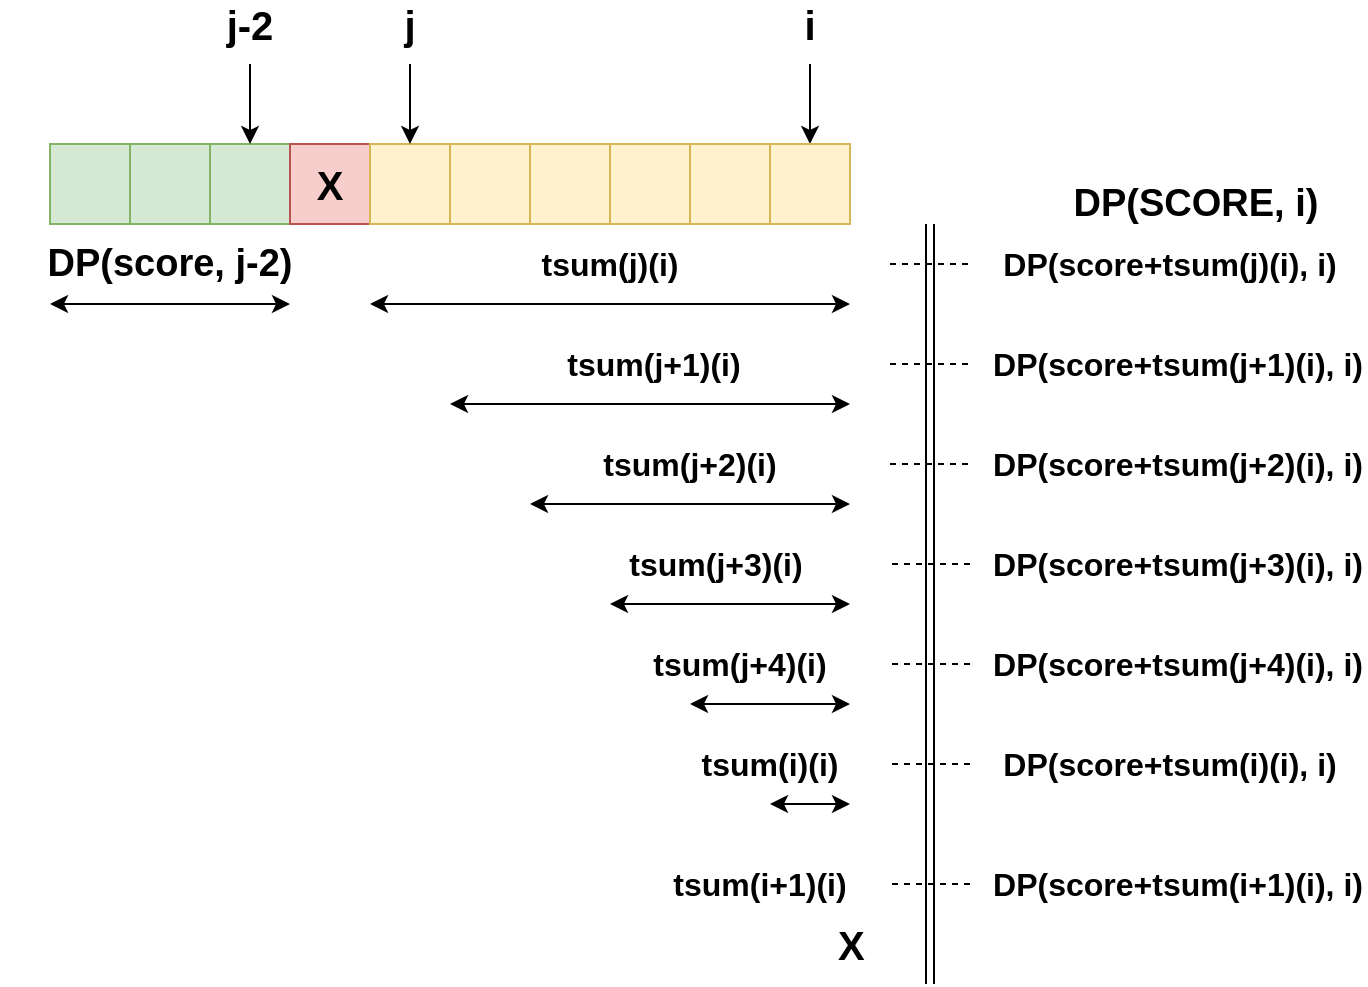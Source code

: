 <mxfile version="12.1.0" type="device" pages="1"><diagram id="YxknPb5GQoZZUOB21q4I" name="Page-1"><mxGraphModel dx="1038" dy="548" grid="0" gridSize="10" guides="1" tooltips="1" connect="1" arrows="1" fold="1" page="1" pageScale="1" pageWidth="827" pageHeight="1169" math="0" shadow="0"><root><mxCell id="0"/><mxCell id="1" parent="0"/><mxCell id="5gtVqgQPJF_KnCn7zzNV-2" value="" style="rounded=0;whiteSpace=wrap;html=1;fillColor=#d5e8d4;strokeColor=#82b366;" vertex="1" parent="1"><mxGeometry x="120" y="200" width="40" height="40" as="geometry"/></mxCell><mxCell id="5gtVqgQPJF_KnCn7zzNV-3" value="" style="rounded=0;whiteSpace=wrap;html=1;fillColor=#d5e8d4;strokeColor=#82b366;" vertex="1" parent="1"><mxGeometry x="160" y="200" width="40" height="40" as="geometry"/></mxCell><mxCell id="5gtVqgQPJF_KnCn7zzNV-4" value="&lt;b style=&quot;white-space: normal ; font-size: 20px&quot;&gt;X&lt;/b&gt;" style="rounded=0;whiteSpace=wrap;html=1;fillColor=#f8cecc;strokeColor=#b85450;" vertex="1" parent="1"><mxGeometry x="200" y="200" width="40" height="40" as="geometry"/></mxCell><mxCell id="5gtVqgQPJF_KnCn7zzNV-5" value="" style="rounded=0;whiteSpace=wrap;html=1;fillColor=#fff2cc;strokeColor=#d6b656;" vertex="1" parent="1"><mxGeometry x="240" y="200" width="40" height="40" as="geometry"/></mxCell><mxCell id="5gtVqgQPJF_KnCn7zzNV-6" value="" style="endArrow=classic;html=1;entryX=0.5;entryY=0;entryDx=0;entryDy=0;" edge="1" parent="1" target="5gtVqgQPJF_KnCn7zzNV-5"><mxGeometry width="50" height="50" relative="1" as="geometry"><mxPoint x="260" y="160" as="sourcePoint"/><mxPoint x="210" y="80" as="targetPoint"/></mxGeometry></mxCell><mxCell id="5gtVqgQPJF_KnCn7zzNV-7" value="&lt;b&gt;&lt;font style=&quot;font-size: 20px&quot;&gt;j&lt;/font&gt;&lt;/b&gt;" style="text;html=1;strokeColor=none;fillColor=none;align=center;verticalAlign=middle;whiteSpace=wrap;rounded=0;" vertex="1" parent="1"><mxGeometry x="240" y="130" width="40" height="20" as="geometry"/></mxCell><mxCell id="5gtVqgQPJF_KnCn7zzNV-8" value="" style="endArrow=classic;html=1;entryX=0.5;entryY=0;entryDx=0;entryDy=0;" edge="1" parent="1" target="5gtVqgQPJF_KnCn7zzNV-13"><mxGeometry width="50" height="50" relative="1" as="geometry"><mxPoint x="460" y="160" as="sourcePoint"/><mxPoint x="470" y="80" as="targetPoint"/></mxGeometry></mxCell><mxCell id="5gtVqgQPJF_KnCn7zzNV-9" value="" style="rounded=0;whiteSpace=wrap;html=1;fillColor=#fff2cc;strokeColor=#d6b656;" vertex="1" parent="1"><mxGeometry x="280" y="200" width="40" height="40" as="geometry"/></mxCell><mxCell id="5gtVqgQPJF_KnCn7zzNV-10" value="" style="rounded=0;whiteSpace=wrap;html=1;fillColor=#fff2cc;strokeColor=#d6b656;" vertex="1" parent="1"><mxGeometry x="320" y="200" width="40" height="40" as="geometry"/></mxCell><mxCell id="5gtVqgQPJF_KnCn7zzNV-11" value="" style="rounded=0;whiteSpace=wrap;html=1;fillColor=#fff2cc;strokeColor=#d6b656;" vertex="1" parent="1"><mxGeometry x="360" y="200" width="40" height="40" as="geometry"/></mxCell><mxCell id="5gtVqgQPJF_KnCn7zzNV-12" value="" style="rounded=0;whiteSpace=wrap;html=1;fillColor=#fff2cc;strokeColor=#d6b656;" vertex="1" parent="1"><mxGeometry x="400" y="200" width="40" height="40" as="geometry"/></mxCell><mxCell id="5gtVqgQPJF_KnCn7zzNV-13" value="" style="rounded=0;whiteSpace=wrap;html=1;fillColor=#fff2cc;strokeColor=#d6b656;" vertex="1" parent="1"><mxGeometry x="440" y="200" width="40" height="40" as="geometry"/></mxCell><mxCell id="5gtVqgQPJF_KnCn7zzNV-14" value="&lt;span style=&quot;font-size: 20px&quot;&gt;&lt;b&gt;i&lt;/b&gt;&lt;/span&gt;" style="text;html=1;strokeColor=none;fillColor=none;align=center;verticalAlign=middle;whiteSpace=wrap;rounded=0;" vertex="1" parent="1"><mxGeometry x="440" y="130" width="40" height="20" as="geometry"/></mxCell><mxCell id="5gtVqgQPJF_KnCn7zzNV-15" value="" style="endArrow=classic;startArrow=classic;html=1;" edge="1" parent="1"><mxGeometry width="50" height="50" relative="1" as="geometry"><mxPoint x="80" y="280" as="sourcePoint"/><mxPoint x="200" y="280" as="targetPoint"/></mxGeometry></mxCell><mxCell id="5gtVqgQPJF_KnCn7zzNV-17" value="" style="endArrow=classic;startArrow=classic;html=1;" edge="1" parent="1"><mxGeometry width="50" height="50" relative="1" as="geometry"><mxPoint x="240" y="280" as="sourcePoint"/><mxPoint x="480" y="280" as="targetPoint"/></mxGeometry></mxCell><mxCell id="5gtVqgQPJF_KnCn7zzNV-18" value="&lt;font style=&quot;font-size: 16px&quot;&gt;tsum(j)(i)&lt;/font&gt;" style="text;html=1;strokeColor=none;fillColor=none;align=center;verticalAlign=middle;whiteSpace=wrap;rounded=0;fontStyle=1" vertex="1" parent="1"><mxGeometry x="270" y="250" width="180" height="20" as="geometry"/></mxCell><mxCell id="5gtVqgQPJF_KnCn7zzNV-19" value="" style="endArrow=classic;startArrow=classic;html=1;" edge="1" parent="1"><mxGeometry width="50" height="50" relative="1" as="geometry"><mxPoint x="280" y="330" as="sourcePoint"/><mxPoint x="480" y="330" as="targetPoint"/></mxGeometry></mxCell><mxCell id="5gtVqgQPJF_KnCn7zzNV-20" value="&lt;font style=&quot;font-size: 16px&quot;&gt;tsum(j+1)(i)&lt;/font&gt;" style="text;html=1;strokeColor=none;fillColor=none;align=center;verticalAlign=middle;whiteSpace=wrap;rounded=0;fontStyle=1" vertex="1" parent="1"><mxGeometry x="292" y="300" width="180" height="20" as="geometry"/></mxCell><mxCell id="5gtVqgQPJF_KnCn7zzNV-21" value="" style="endArrow=classic;startArrow=classic;html=1;" edge="1" parent="1"><mxGeometry width="50" height="50" relative="1" as="geometry"><mxPoint x="320" y="380" as="sourcePoint"/><mxPoint x="480" y="380" as="targetPoint"/></mxGeometry></mxCell><mxCell id="5gtVqgQPJF_KnCn7zzNV-22" value="&lt;font style=&quot;font-size: 16px&quot;&gt;tsum(j+2)(i)&lt;/font&gt;" style="text;html=1;strokeColor=none;fillColor=none;align=center;verticalAlign=middle;whiteSpace=wrap;rounded=0;fontStyle=1" vertex="1" parent="1"><mxGeometry x="340" y="350" width="120" height="20" as="geometry"/></mxCell><mxCell id="5gtVqgQPJF_KnCn7zzNV-23" value="" style="endArrow=classic;startArrow=classic;html=1;" edge="1" parent="1"><mxGeometry width="50" height="50" relative="1" as="geometry"><mxPoint x="360" y="430" as="sourcePoint"/><mxPoint x="480" y="430" as="targetPoint"/></mxGeometry></mxCell><mxCell id="5gtVqgQPJF_KnCn7zzNV-24" value="&lt;font style=&quot;font-size: 16px&quot;&gt;tsum(j+3)(i)&lt;/font&gt;" style="text;html=1;strokeColor=none;fillColor=none;align=center;verticalAlign=middle;whiteSpace=wrap;rounded=0;fontStyle=1" vertex="1" parent="1"><mxGeometry x="358" y="400" width="110" height="20" as="geometry"/></mxCell><mxCell id="5gtVqgQPJF_KnCn7zzNV-26" value="" style="endArrow=classic;startArrow=classic;html=1;" edge="1" parent="1"><mxGeometry width="50" height="50" relative="1" as="geometry"><mxPoint x="400" y="480" as="sourcePoint"/><mxPoint x="480" y="480" as="targetPoint"/></mxGeometry></mxCell><mxCell id="5gtVqgQPJF_KnCn7zzNV-27" value="&lt;font style=&quot;font-size: 16px&quot;&gt;tsum(j+4)(i)&lt;/font&gt;" style="text;html=1;strokeColor=none;fillColor=none;align=center;verticalAlign=middle;whiteSpace=wrap;rounded=0;fontStyle=1" vertex="1" parent="1"><mxGeometry x="370" y="450" width="110" height="20" as="geometry"/></mxCell><mxCell id="5gtVqgQPJF_KnCn7zzNV-28" value="" style="endArrow=classic;startArrow=classic;html=1;" edge="1" parent="1"><mxGeometry width="50" height="50" relative="1" as="geometry"><mxPoint x="440" y="530" as="sourcePoint"/><mxPoint x="480" y="530" as="targetPoint"/></mxGeometry></mxCell><mxCell id="5gtVqgQPJF_KnCn7zzNV-29" value="&lt;font style=&quot;font-size: 16px&quot;&gt;tsum(i)(i)&lt;/font&gt;" style="text;html=1;strokeColor=none;fillColor=none;align=center;verticalAlign=middle;whiteSpace=wrap;rounded=0;fontStyle=1" vertex="1" parent="1"><mxGeometry x="400" y="500" width="80" height="20" as="geometry"/></mxCell><mxCell id="5gtVqgQPJF_KnCn7zzNV-30" value="" style="endArrow=classic;startArrow=classic;html=1;" edge="1" parent="1"><mxGeometry width="50" height="50" relative="1" as="geometry"><mxPoint x="480" y="580" as="sourcePoint"/><mxPoint x="480" y="580" as="targetPoint"/></mxGeometry></mxCell><mxCell id="5gtVqgQPJF_KnCn7zzNV-31" value="&lt;font style=&quot;font-size: 16px&quot;&gt;tsum(i+1)(i)&lt;/font&gt;" style="text;html=1;strokeColor=none;fillColor=none;align=center;verticalAlign=middle;whiteSpace=wrap;rounded=0;fontStyle=1" vertex="1" parent="1"><mxGeometry x="390" y="560" width="90" height="20" as="geometry"/></mxCell><mxCell id="5gtVqgQPJF_KnCn7zzNV-32" value="&lt;b&gt;&lt;font style=&quot;font-size: 20px&quot;&gt;X&lt;/font&gt;&lt;/b&gt;" style="text;html=1;" vertex="1" parent="1"><mxGeometry x="472" y="582" width="30" height="30" as="geometry"/></mxCell><mxCell id="5gtVqgQPJF_KnCn7zzNV-33" value="&lt;b&gt;&lt;font style=&quot;font-size: 19px&quot;&gt;DP(SCORE, i)&lt;/font&gt;&lt;/b&gt;" style="text;html=1;strokeColor=none;fillColor=none;align=center;verticalAlign=middle;whiteSpace=wrap;rounded=0;" vertex="1" parent="1"><mxGeometry x="588" y="220" width="130" height="20" as="geometry"/></mxCell><mxCell id="5gtVqgQPJF_KnCn7zzNV-34" value="&lt;b&gt;&lt;font style=&quot;font-size: 19px&quot;&gt;DP(score, j-2)&lt;/font&gt;&lt;/b&gt;" style="text;html=1;strokeColor=none;fillColor=none;align=center;verticalAlign=middle;whiteSpace=wrap;rounded=0;" vertex="1" parent="1"><mxGeometry x="55" y="250" width="170" height="20" as="geometry"/></mxCell><mxCell id="5gtVqgQPJF_KnCn7zzNV-35" value="&lt;span style=&quot;font-size: 16px&quot;&gt;DP(score+tsum(j)(i), i)&lt;/span&gt;" style="text;html=1;strokeColor=none;fillColor=none;align=center;verticalAlign=middle;whiteSpace=wrap;rounded=0;fontStyle=1" vertex="1" parent="1"><mxGeometry x="550" y="250" width="180" height="20" as="geometry"/></mxCell><mxCell id="5gtVqgQPJF_KnCn7zzNV-36" value="&lt;span style=&quot;font-size: 16px&quot;&gt;DP(score+tsum(j+1)(i), i)&lt;/span&gt;" style="text;html=1;strokeColor=none;fillColor=none;align=center;verticalAlign=middle;whiteSpace=wrap;rounded=0;fontStyle=1" vertex="1" parent="1"><mxGeometry x="550" y="300" width="188" height="20" as="geometry"/></mxCell><mxCell id="5gtVqgQPJF_KnCn7zzNV-37" value="&lt;span style=&quot;font-size: 16px&quot;&gt;DP(score+tsum(j+2)(i), i)&lt;/span&gt;" style="text;html=1;strokeColor=none;fillColor=none;align=center;verticalAlign=middle;whiteSpace=wrap;rounded=0;fontStyle=1" vertex="1" parent="1"><mxGeometry x="550" y="350" width="188" height="20" as="geometry"/></mxCell><mxCell id="5gtVqgQPJF_KnCn7zzNV-38" value="&lt;span style=&quot;font-size: 16px&quot;&gt;DP(score+tsum(j+3)(i), i)&lt;/span&gt;" style="text;html=1;strokeColor=none;fillColor=none;align=center;verticalAlign=middle;whiteSpace=wrap;rounded=0;fontStyle=1" vertex="1" parent="1"><mxGeometry x="550" y="400" width="188" height="20" as="geometry"/></mxCell><mxCell id="5gtVqgQPJF_KnCn7zzNV-39" value="&lt;span style=&quot;font-size: 16px&quot;&gt;DP(score+tsum(j+4)(i), i)&lt;/span&gt;" style="text;html=1;strokeColor=none;fillColor=none;align=center;verticalAlign=middle;whiteSpace=wrap;rounded=0;fontStyle=1" vertex="1" parent="1"><mxGeometry x="550" y="450" width="188" height="20" as="geometry"/></mxCell><mxCell id="5gtVqgQPJF_KnCn7zzNV-40" value="&lt;span style=&quot;font-size: 16px&quot;&gt;DP(score+tsum(i)(i), i)&lt;/span&gt;" style="text;html=1;strokeColor=none;fillColor=none;align=center;verticalAlign=middle;whiteSpace=wrap;rounded=0;fontStyle=1" vertex="1" parent="1"><mxGeometry x="550" y="500" width="180" height="20" as="geometry"/></mxCell><mxCell id="5gtVqgQPJF_KnCn7zzNV-41" value="&lt;span style=&quot;font-size: 16px&quot;&gt;DP(score+tsum(i+1)(i), i)&lt;/span&gt;" style="text;html=1;strokeColor=none;fillColor=none;align=center;verticalAlign=middle;whiteSpace=wrap;rounded=0;fontStyle=1" vertex="1" parent="1"><mxGeometry x="550" y="560" width="188" height="20" as="geometry"/></mxCell><mxCell id="5gtVqgQPJF_KnCn7zzNV-42" value="" style="endArrow=classic;html=1;entryX=0.5;entryY=0;entryDx=0;entryDy=0;" edge="1" parent="1"><mxGeometry width="50" height="50" relative="1" as="geometry"><mxPoint x="180" y="160" as="sourcePoint"/><mxPoint x="180" y="200" as="targetPoint"/></mxGeometry></mxCell><mxCell id="5gtVqgQPJF_KnCn7zzNV-43" value="&lt;b&gt;&lt;font style=&quot;font-size: 20px&quot;&gt;j-2&lt;/font&gt;&lt;/b&gt;" style="text;html=1;strokeColor=none;fillColor=none;align=center;verticalAlign=middle;whiteSpace=wrap;rounded=0;" vertex="1" parent="1"><mxGeometry x="160" y="130" width="40" height="20" as="geometry"/></mxCell><mxCell id="5gtVqgQPJF_KnCn7zzNV-44" value="" style="rounded=0;whiteSpace=wrap;html=1;fillColor=#d5e8d4;strokeColor=#82b366;" vertex="1" parent="1"><mxGeometry x="80" y="200" width="40" height="40" as="geometry"/></mxCell><mxCell id="5gtVqgQPJF_KnCn7zzNV-45" value="" style="shape=link;html=1;" edge="1" parent="1"><mxGeometry width="50" height="50" relative="1" as="geometry"><mxPoint x="520" y="240" as="sourcePoint"/><mxPoint x="520" y="620" as="targetPoint"/></mxGeometry></mxCell><mxCell id="5gtVqgQPJF_KnCn7zzNV-46" value="" style="endArrow=none;dashed=1;html=1;" edge="1" parent="1"><mxGeometry width="50" height="50" relative="1" as="geometry"><mxPoint x="500" y="260" as="sourcePoint"/><mxPoint x="540" y="260" as="targetPoint"/></mxGeometry></mxCell><mxCell id="5gtVqgQPJF_KnCn7zzNV-47" value="" style="endArrow=none;dashed=1;html=1;" edge="1" parent="1"><mxGeometry width="50" height="50" relative="1" as="geometry"><mxPoint x="500" y="310" as="sourcePoint"/><mxPoint x="540" y="310" as="targetPoint"/></mxGeometry></mxCell><mxCell id="5gtVqgQPJF_KnCn7zzNV-48" value="" style="endArrow=none;dashed=1;html=1;" edge="1" parent="1"><mxGeometry width="50" height="50" relative="1" as="geometry"><mxPoint x="500" y="360" as="sourcePoint"/><mxPoint x="540" y="360" as="targetPoint"/></mxGeometry></mxCell><mxCell id="5gtVqgQPJF_KnCn7zzNV-49" value="" style="endArrow=none;dashed=1;html=1;" edge="1" parent="1"><mxGeometry width="50" height="50" relative="1" as="geometry"><mxPoint x="540" y="410" as="sourcePoint"/><mxPoint x="500" y="410" as="targetPoint"/></mxGeometry></mxCell><mxCell id="5gtVqgQPJF_KnCn7zzNV-50" value="" style="endArrow=none;dashed=1;html=1;" edge="1" parent="1"><mxGeometry width="50" height="50" relative="1" as="geometry"><mxPoint x="540" y="460" as="sourcePoint"/><mxPoint x="500" y="460" as="targetPoint"/></mxGeometry></mxCell><mxCell id="5gtVqgQPJF_KnCn7zzNV-51" value="" style="endArrow=none;dashed=1;html=1;" edge="1" parent="1"><mxGeometry width="50" height="50" relative="1" as="geometry"><mxPoint x="540" y="510" as="sourcePoint"/><mxPoint x="500" y="510" as="targetPoint"/></mxGeometry></mxCell><mxCell id="5gtVqgQPJF_KnCn7zzNV-52" value="" style="endArrow=none;dashed=1;html=1;" edge="1" parent="1"><mxGeometry width="50" height="50" relative="1" as="geometry"><mxPoint x="540" y="570" as="sourcePoint"/><mxPoint x="500" y="570" as="targetPoint"/></mxGeometry></mxCell></root></mxGraphModel></diagram></mxfile>